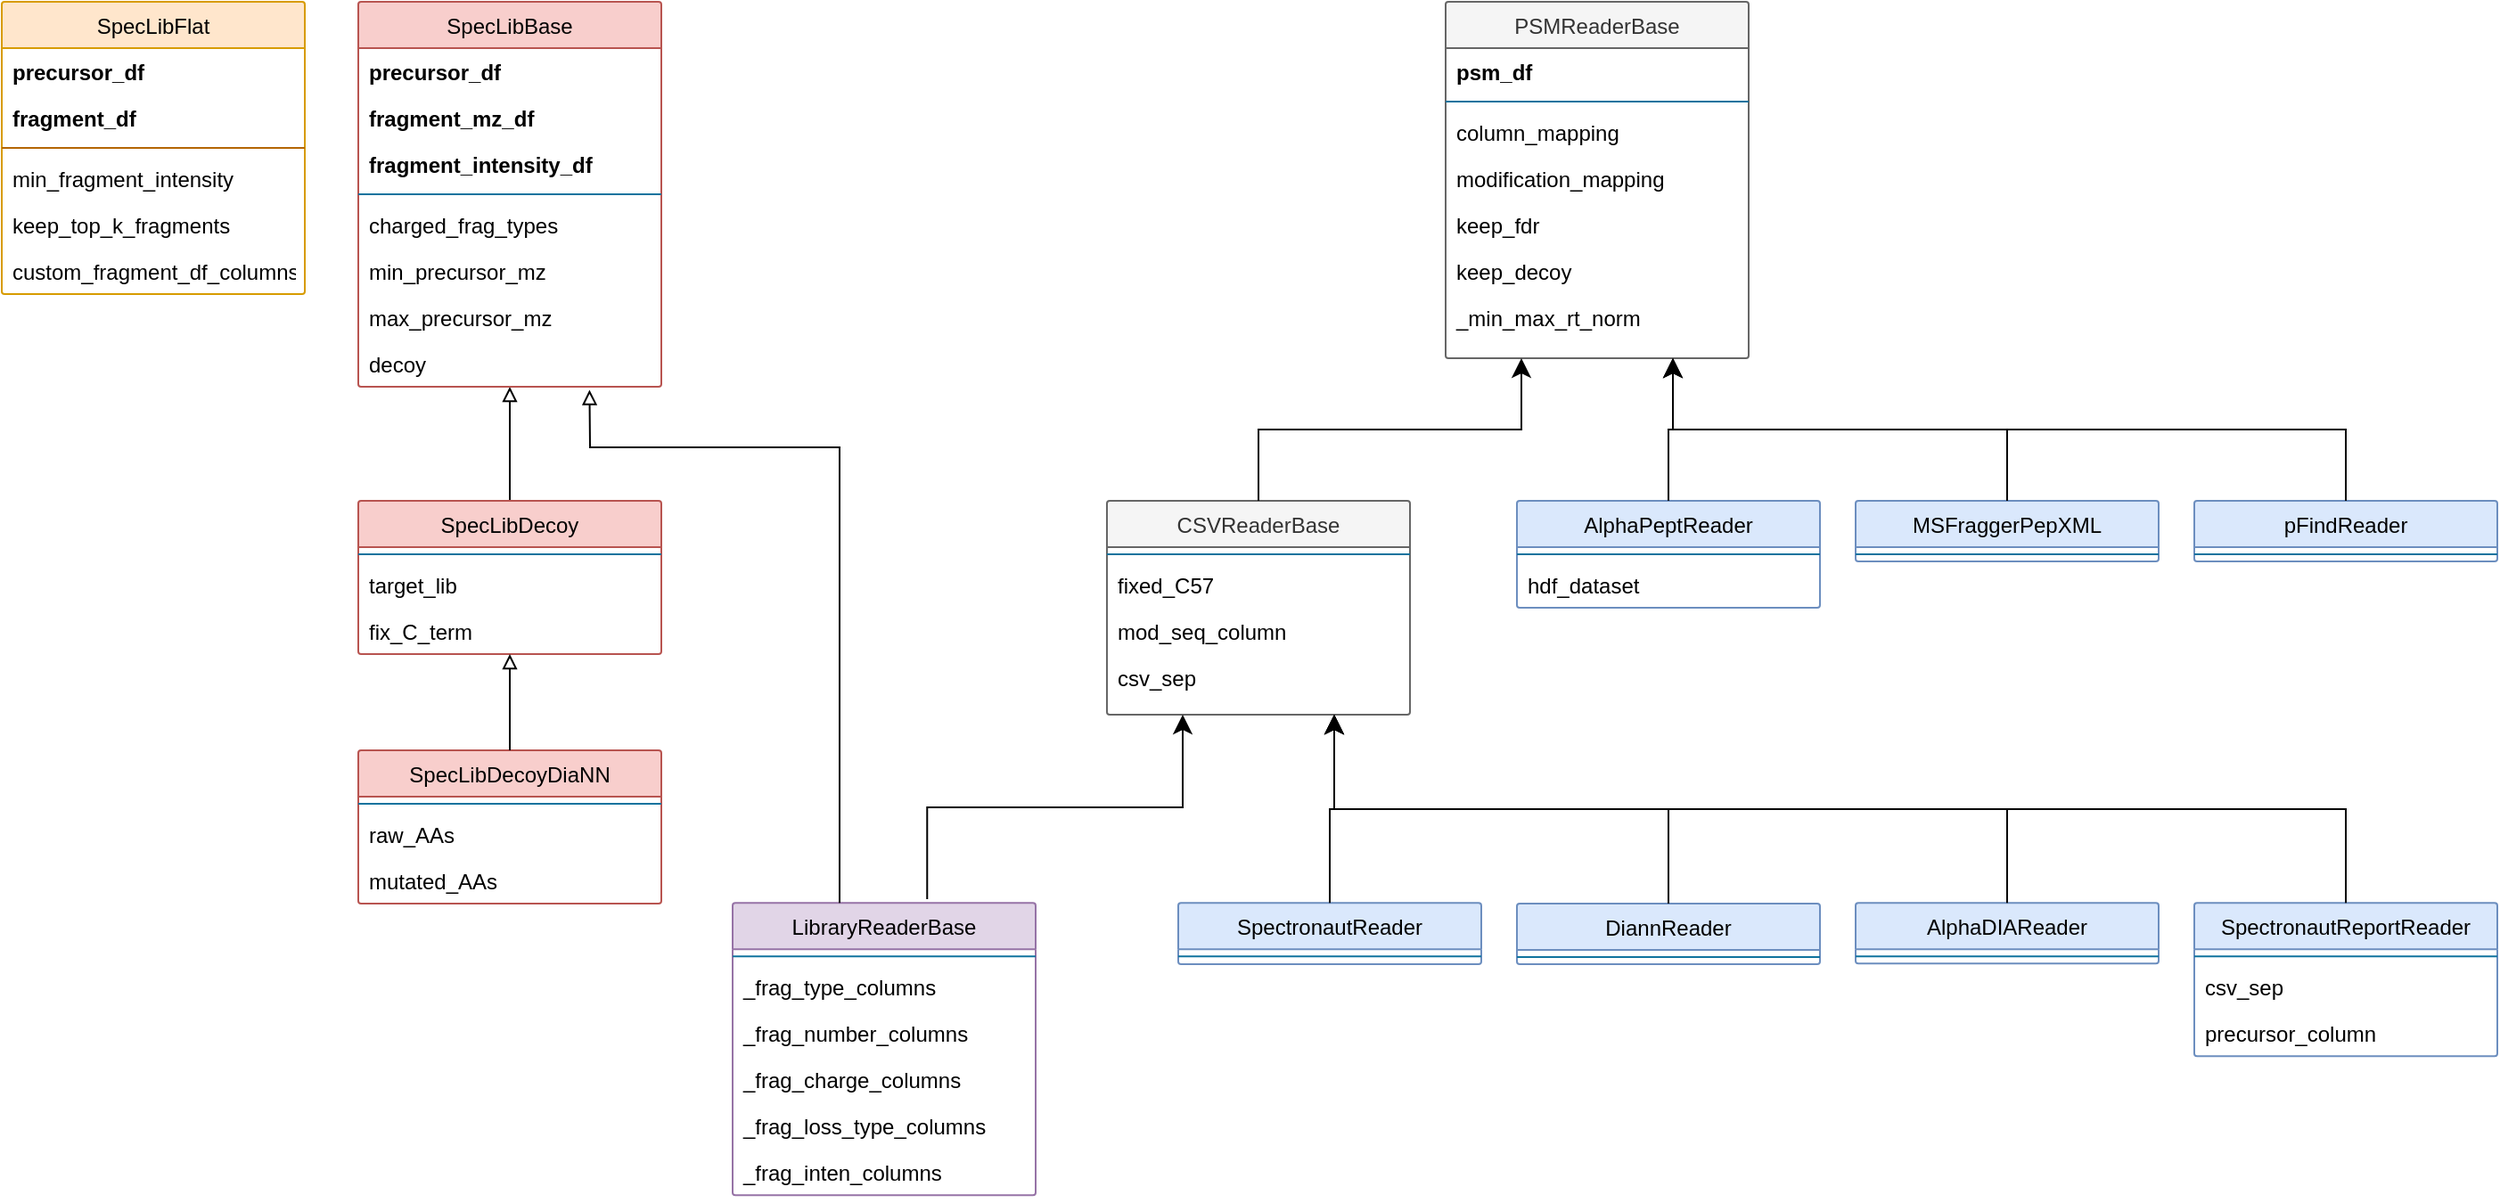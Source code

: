 <mxfile version="22.1.11" type="device">
  <diagram id="C5RBs43oDa-KdzZeNtuy" name="Page-1">
    <mxGraphModel dx="1251" dy="732" grid="1" gridSize="10" guides="1" tooltips="1" connect="1" arrows="1" fold="1" page="1" pageScale="1" pageWidth="1654" pageHeight="1169" math="0" shadow="0">
      <root>
        <mxCell id="WIyWlLk6GJQsqaUBKTNV-0" />
        <mxCell id="WIyWlLk6GJQsqaUBKTNV-1" parent="WIyWlLk6GJQsqaUBKTNV-0" />
        <mxCell id="KkWxrdIW1I_SJep4S1wA-14" value="" style="edgeStyle=orthogonalEdgeStyle;rounded=0;orthogonalLoop=1;jettySize=auto;html=1;entryX=0.5;entryY=0;entryDx=0;entryDy=0;endArrow=none;endFill=0;startArrow=block;startFill=0;" parent="WIyWlLk6GJQsqaUBKTNV-1" source="zkfFHV4jXpPFQw0GAbJ--0" target="KkWxrdIW1I_SJep4S1wA-5" edge="1">
          <mxGeometry relative="1" as="geometry">
            <Array as="points">
              <mxPoint x="315" y="138" />
              <mxPoint x="315" y="320" />
            </Array>
          </mxGeometry>
        </mxCell>
        <mxCell id="zkfFHV4jXpPFQw0GAbJ--0" value="SpecLibBase" style="swimlane;fontStyle=0;align=center;verticalAlign=top;childLayout=stackLayout;horizontal=1;startSize=26;horizontalStack=0;resizeParent=1;resizeLast=0;collapsible=1;marginBottom=0;rounded=1;shadow=0;strokeWidth=1;fillColor=#f8cecc;strokeColor=#b85450;arcSize=2;" parent="WIyWlLk6GJQsqaUBKTNV-1" vertex="1">
          <mxGeometry x="230" y="30" width="170" height="216" as="geometry">
            <mxRectangle x="230" y="140" width="160" height="26" as="alternateBounds" />
          </mxGeometry>
        </mxCell>
        <mxCell id="zkfFHV4jXpPFQw0GAbJ--5" value="precursor_df" style="text;align=left;verticalAlign=top;spacingLeft=4;spacingRight=4;overflow=hidden;rotatable=0;points=[[0,0.5],[1,0.5]];portConstraint=eastwest;fontStyle=1" parent="zkfFHV4jXpPFQw0GAbJ--0" vertex="1">
          <mxGeometry y="26" width="170" height="26" as="geometry" />
        </mxCell>
        <mxCell id="KkWxrdIW1I_SJep4S1wA-3" value="fragment_mz_df" style="text;align=left;verticalAlign=top;spacingLeft=4;spacingRight=4;overflow=hidden;rotatable=0;points=[[0,0.5],[1,0.5]];portConstraint=eastwest;fontStyle=1" parent="zkfFHV4jXpPFQw0GAbJ--0" vertex="1">
          <mxGeometry y="52" width="170" height="26" as="geometry" />
        </mxCell>
        <mxCell id="KkWxrdIW1I_SJep4S1wA-4" value="fragment_intensity_df" style="text;align=left;verticalAlign=top;spacingLeft=4;spacingRight=4;overflow=hidden;rotatable=0;points=[[0,0.5],[1,0.5]];portConstraint=eastwest;fontStyle=1" parent="zkfFHV4jXpPFQw0GAbJ--0" vertex="1">
          <mxGeometry y="78" width="170" height="26" as="geometry" />
        </mxCell>
        <mxCell id="zkfFHV4jXpPFQw0GAbJ--4" value="" style="line;html=1;strokeWidth=1;align=left;verticalAlign=middle;spacingTop=-1;spacingLeft=3;spacingRight=3;rotatable=0;labelPosition=right;points=[];portConstraint=eastwest;fillColor=#b1ddf0;strokeColor=#10739e;" parent="zkfFHV4jXpPFQw0GAbJ--0" vertex="1">
          <mxGeometry y="104" width="170" height="8" as="geometry" />
        </mxCell>
        <mxCell id="zkfFHV4jXpPFQw0GAbJ--1" value="charged_frag_types" style="text;align=left;verticalAlign=top;spacingLeft=4;spacingRight=4;overflow=hidden;rotatable=0;points=[[0,0.5],[1,0.5]];portConstraint=eastwest;" parent="zkfFHV4jXpPFQw0GAbJ--0" vertex="1">
          <mxGeometry y="112" width="170" height="26" as="geometry" />
        </mxCell>
        <mxCell id="zkfFHV4jXpPFQw0GAbJ--2" value="min_precursor_mz" style="text;align=left;verticalAlign=top;spacingLeft=4;spacingRight=4;overflow=hidden;rotatable=0;points=[[0,0.5],[1,0.5]];portConstraint=eastwest;rounded=0;shadow=0;html=0;" parent="zkfFHV4jXpPFQw0GAbJ--0" vertex="1">
          <mxGeometry y="138" width="170" height="26" as="geometry" />
        </mxCell>
        <mxCell id="zkfFHV4jXpPFQw0GAbJ--3" value="max_precursor_mz" style="text;align=left;verticalAlign=top;spacingLeft=4;spacingRight=4;overflow=hidden;rotatable=0;points=[[0,0.5],[1,0.5]];portConstraint=eastwest;rounded=0;shadow=0;html=0;" parent="zkfFHV4jXpPFQw0GAbJ--0" vertex="1">
          <mxGeometry y="164" width="170" height="26" as="geometry" />
        </mxCell>
        <mxCell id="KkWxrdIW1I_SJep4S1wA-2" value="decoy" style="text;align=left;verticalAlign=top;spacingLeft=4;spacingRight=4;overflow=hidden;rotatable=0;points=[[0,0.5],[1,0.5]];portConstraint=eastwest;rounded=0;shadow=0;html=0;" parent="zkfFHV4jXpPFQw0GAbJ--0" vertex="1">
          <mxGeometry y="190" width="170" height="26" as="geometry" />
        </mxCell>
        <mxCell id="KkWxrdIW1I_SJep4S1wA-5" value="SpecLibDecoy" style="swimlane;fontStyle=0;align=center;verticalAlign=top;childLayout=stackLayout;horizontal=1;startSize=26;horizontalStack=0;resizeParent=1;resizeLast=0;collapsible=1;marginBottom=0;rounded=1;shadow=0;strokeWidth=1;fillColor=#f8cecc;strokeColor=#b85450;arcSize=2;" parent="WIyWlLk6GJQsqaUBKTNV-1" vertex="1">
          <mxGeometry x="230" y="310" width="170" height="86" as="geometry">
            <mxRectangle x="230" y="140" width="160" height="26" as="alternateBounds" />
          </mxGeometry>
        </mxCell>
        <mxCell id="KkWxrdIW1I_SJep4S1wA-9" value="" style="line;html=1;strokeWidth=1;align=left;verticalAlign=middle;spacingTop=-1;spacingLeft=3;spacingRight=3;rotatable=0;labelPosition=right;points=[];portConstraint=eastwest;fillColor=#b1ddf0;strokeColor=#10739e;" parent="KkWxrdIW1I_SJep4S1wA-5" vertex="1">
          <mxGeometry y="26" width="170" height="8" as="geometry" />
        </mxCell>
        <mxCell id="KkWxrdIW1I_SJep4S1wA-10" value="target_lib" style="text;align=left;verticalAlign=top;spacingLeft=4;spacingRight=4;overflow=hidden;rotatable=0;points=[[0,0.5],[1,0.5]];portConstraint=eastwest;" parent="KkWxrdIW1I_SJep4S1wA-5" vertex="1">
          <mxGeometry y="34" width="170" height="26" as="geometry" />
        </mxCell>
        <mxCell id="KkWxrdIW1I_SJep4S1wA-15" value="fix_C_term" style="text;align=left;verticalAlign=top;spacingLeft=4;spacingRight=4;overflow=hidden;rotatable=0;points=[[0,0.5],[1,0.5]];portConstraint=eastwest;" parent="KkWxrdIW1I_SJep4S1wA-5" vertex="1">
          <mxGeometry y="60" width="170" height="26" as="geometry" />
        </mxCell>
        <mxCell id="KkWxrdIW1I_SJep4S1wA-17" value="SpecLibDecoyDiaNN" style="swimlane;fontStyle=0;align=center;verticalAlign=top;childLayout=stackLayout;horizontal=1;startSize=26;horizontalStack=0;resizeParent=1;resizeLast=0;collapsible=1;marginBottom=0;rounded=1;shadow=0;strokeWidth=1;fillColor=#f8cecc;strokeColor=#b85450;arcSize=2;" parent="WIyWlLk6GJQsqaUBKTNV-1" vertex="1">
          <mxGeometry x="230" y="450" width="170" height="86" as="geometry">
            <mxRectangle x="230" y="140" width="160" height="26" as="alternateBounds" />
          </mxGeometry>
        </mxCell>
        <mxCell id="KkWxrdIW1I_SJep4S1wA-18" value="" style="line;html=1;strokeWidth=1;align=left;verticalAlign=middle;spacingTop=-1;spacingLeft=3;spacingRight=3;rotatable=0;labelPosition=right;points=[];portConstraint=eastwest;fillColor=#b1ddf0;strokeColor=#10739e;" parent="KkWxrdIW1I_SJep4S1wA-17" vertex="1">
          <mxGeometry y="26" width="170" height="8" as="geometry" />
        </mxCell>
        <mxCell id="KkWxrdIW1I_SJep4S1wA-19" value="raw_AAs" style="text;align=left;verticalAlign=top;spacingLeft=4;spacingRight=4;overflow=hidden;rotatable=0;points=[[0,0.5],[1,0.5]];portConstraint=eastwest;" parent="KkWxrdIW1I_SJep4S1wA-17" vertex="1">
          <mxGeometry y="34" width="170" height="26" as="geometry" />
        </mxCell>
        <mxCell id="KkWxrdIW1I_SJep4S1wA-20" value="mutated_AAs" style="text;align=left;verticalAlign=top;spacingLeft=4;spacingRight=4;overflow=hidden;rotatable=0;points=[[0,0.5],[1,0.5]];portConstraint=eastwest;" parent="KkWxrdIW1I_SJep4S1wA-17" vertex="1">
          <mxGeometry y="60" width="170" height="26" as="geometry" />
        </mxCell>
        <mxCell id="KkWxrdIW1I_SJep4S1wA-22" value="" style="endArrow=block;html=1;rounded=0;exitX=0.5;exitY=0;exitDx=0;exitDy=0;endFill=0;entryX=0.5;entryY=1;entryDx=0;entryDy=0;" parent="WIyWlLk6GJQsqaUBKTNV-1" source="KkWxrdIW1I_SJep4S1wA-17" target="KkWxrdIW1I_SJep4S1wA-5" edge="1">
          <mxGeometry width="50" height="50" relative="1" as="geometry">
            <mxPoint x="540" y="340" as="sourcePoint" />
            <mxPoint x="320" y="420" as="targetPoint" />
          </mxGeometry>
        </mxCell>
        <mxCell id="KkWxrdIW1I_SJep4S1wA-23" value="SpecLibFlat" style="swimlane;fontStyle=0;align=center;verticalAlign=top;childLayout=stackLayout;horizontal=1;startSize=26;horizontalStack=0;resizeParent=1;resizeLast=0;collapsible=1;marginBottom=0;rounded=1;shadow=0;strokeWidth=1;fillColor=#ffe6cc;strokeColor=#d79b00;arcSize=2;" parent="WIyWlLk6GJQsqaUBKTNV-1" vertex="1">
          <mxGeometry x="30" y="30" width="170" height="164" as="geometry">
            <mxRectangle x="230" y="140" width="160" height="26" as="alternateBounds" />
          </mxGeometry>
        </mxCell>
        <mxCell id="KkWxrdIW1I_SJep4S1wA-24" value="precursor_df" style="text;align=left;verticalAlign=top;spacingLeft=4;spacingRight=4;overflow=hidden;rotatable=0;points=[[0,0.5],[1,0.5]];portConstraint=eastwest;fontStyle=1" parent="KkWxrdIW1I_SJep4S1wA-23" vertex="1">
          <mxGeometry y="26" width="170" height="26" as="geometry" />
        </mxCell>
        <mxCell id="KkWxrdIW1I_SJep4S1wA-25" value="fragment_df" style="text;align=left;verticalAlign=top;spacingLeft=4;spacingRight=4;overflow=hidden;rotatable=0;points=[[0,0.5],[1,0.5]];portConstraint=eastwest;fontStyle=1" parent="KkWxrdIW1I_SJep4S1wA-23" vertex="1">
          <mxGeometry y="52" width="170" height="26" as="geometry" />
        </mxCell>
        <mxCell id="KkWxrdIW1I_SJep4S1wA-27" value="" style="line;html=1;strokeWidth=1;align=left;verticalAlign=middle;spacingTop=-1;spacingLeft=3;spacingRight=3;rotatable=0;labelPosition=right;points=[];portConstraint=eastwest;fillColor=#fad7ac;strokeColor=#b46504;" parent="KkWxrdIW1I_SJep4S1wA-23" vertex="1">
          <mxGeometry y="78" width="170" height="8" as="geometry" />
        </mxCell>
        <mxCell id="KkWxrdIW1I_SJep4S1wA-28" value="min_fragment_intensity" style="text;align=left;verticalAlign=top;spacingLeft=4;spacingRight=4;overflow=hidden;rotatable=0;points=[[0,0.5],[1,0.5]];portConstraint=eastwest;" parent="KkWxrdIW1I_SJep4S1wA-23" vertex="1">
          <mxGeometry y="86" width="170" height="26" as="geometry" />
        </mxCell>
        <mxCell id="KkWxrdIW1I_SJep4S1wA-29" value="keep_top_k_fragments" style="text;align=left;verticalAlign=top;spacingLeft=4;spacingRight=4;overflow=hidden;rotatable=0;points=[[0,0.5],[1,0.5]];portConstraint=eastwest;rounded=0;shadow=0;html=0;" parent="KkWxrdIW1I_SJep4S1wA-23" vertex="1">
          <mxGeometry y="112" width="170" height="26" as="geometry" />
        </mxCell>
        <mxCell id="KkWxrdIW1I_SJep4S1wA-30" value="custom_fragment_df_columns" style="text;align=left;verticalAlign=top;spacingLeft=4;spacingRight=4;overflow=hidden;rotatable=0;points=[[0,0.5],[1,0.5]];portConstraint=eastwest;rounded=0;shadow=0;html=0;" parent="KkWxrdIW1I_SJep4S1wA-23" vertex="1">
          <mxGeometry y="138" width="170" height="26" as="geometry" />
        </mxCell>
        <mxCell id="KkWxrdIW1I_SJep4S1wA-32" value="PSMReaderBase" style="swimlane;fontStyle=0;align=center;verticalAlign=top;childLayout=stackLayout;horizontal=1;startSize=26;horizontalStack=0;resizeParent=1;resizeLast=0;collapsible=1;marginBottom=0;rounded=1;shadow=0;strokeWidth=1;fillColor=#f5f5f5;strokeColor=#666666;arcSize=2;fontColor=#333333;" parent="WIyWlLk6GJQsqaUBKTNV-1" vertex="1">
          <mxGeometry x="840" y="30" width="170" height="200" as="geometry">
            <mxRectangle x="230" y="140" width="160" height="26" as="alternateBounds" />
          </mxGeometry>
        </mxCell>
        <mxCell id="KkWxrdIW1I_SJep4S1wA-33" value="psm_df" style="text;align=left;verticalAlign=top;spacingLeft=4;spacingRight=4;overflow=hidden;rotatable=0;points=[[0,0.5],[1,0.5]];portConstraint=eastwest;fontStyle=1" parent="KkWxrdIW1I_SJep4S1wA-32" vertex="1">
          <mxGeometry y="26" width="170" height="26" as="geometry" />
        </mxCell>
        <mxCell id="KkWxrdIW1I_SJep4S1wA-36" value="" style="line;html=1;strokeWidth=1;align=left;verticalAlign=middle;spacingTop=-1;spacingLeft=3;spacingRight=3;rotatable=0;labelPosition=right;points=[];portConstraint=eastwest;fillColor=#b1ddf0;strokeColor=#10739e;" parent="KkWxrdIW1I_SJep4S1wA-32" vertex="1">
          <mxGeometry y="52" width="170" height="8" as="geometry" />
        </mxCell>
        <mxCell id="KkWxrdIW1I_SJep4S1wA-37" value="column_mapping" style="text;align=left;verticalAlign=top;spacingLeft=4;spacingRight=4;overflow=hidden;rotatable=0;points=[[0,0.5],[1,0.5]];portConstraint=eastwest;" parent="KkWxrdIW1I_SJep4S1wA-32" vertex="1">
          <mxGeometry y="60" width="170" height="26" as="geometry" />
        </mxCell>
        <mxCell id="KkWxrdIW1I_SJep4S1wA-38" value="modification_mapping" style="text;align=left;verticalAlign=top;spacingLeft=4;spacingRight=4;overflow=hidden;rotatable=0;points=[[0,0.5],[1,0.5]];portConstraint=eastwest;rounded=0;shadow=0;html=0;" parent="KkWxrdIW1I_SJep4S1wA-32" vertex="1">
          <mxGeometry y="86" width="170" height="26" as="geometry" />
        </mxCell>
        <mxCell id="KkWxrdIW1I_SJep4S1wA-39" value="keep_fdr" style="text;align=left;verticalAlign=top;spacingLeft=4;spacingRight=4;overflow=hidden;rotatable=0;points=[[0,0.5],[1,0.5]];portConstraint=eastwest;rounded=0;shadow=0;html=0;" parent="KkWxrdIW1I_SJep4S1wA-32" vertex="1">
          <mxGeometry y="112" width="170" height="26" as="geometry" />
        </mxCell>
        <mxCell id="KkWxrdIW1I_SJep4S1wA-40" value="keep_decoy" style="text;align=left;verticalAlign=top;spacingLeft=4;spacingRight=4;overflow=hidden;rotatable=0;points=[[0,0.5],[1,0.5]];portConstraint=eastwest;rounded=0;shadow=0;html=0;" parent="KkWxrdIW1I_SJep4S1wA-32" vertex="1">
          <mxGeometry y="138" width="170" height="26" as="geometry" />
        </mxCell>
        <mxCell id="KkWxrdIW1I_SJep4S1wA-41" value="_min_max_rt_norm" style="text;align=left;verticalAlign=top;spacingLeft=4;spacingRight=4;overflow=hidden;rotatable=0;points=[[0,0.5],[1,0.5]];portConstraint=eastwest;rounded=0;shadow=0;html=0;" parent="KkWxrdIW1I_SJep4S1wA-32" vertex="1">
          <mxGeometry y="164" width="170" height="26" as="geometry" />
        </mxCell>
        <mxCell id="KkWxrdIW1I_SJep4S1wA-42" value="CSVReaderBase" style="swimlane;fontStyle=0;align=center;verticalAlign=top;childLayout=stackLayout;horizontal=1;startSize=26;horizontalStack=0;resizeParent=1;resizeLast=0;collapsible=1;marginBottom=0;rounded=1;shadow=0;strokeWidth=1;fillColor=#f5f5f5;strokeColor=#666666;arcSize=2;fontColor=#333333;" parent="WIyWlLk6GJQsqaUBKTNV-1" vertex="1">
          <mxGeometry x="650" y="310" width="170" height="120" as="geometry">
            <mxRectangle x="230" y="140" width="160" height="26" as="alternateBounds" />
          </mxGeometry>
        </mxCell>
        <mxCell id="KkWxrdIW1I_SJep4S1wA-43" value="" style="line;html=1;strokeWidth=1;align=left;verticalAlign=middle;spacingTop=-1;spacingLeft=3;spacingRight=3;rotatable=0;labelPosition=right;points=[];portConstraint=eastwest;fillColor=#b1ddf0;strokeColor=#10739e;" parent="KkWxrdIW1I_SJep4S1wA-42" vertex="1">
          <mxGeometry y="26" width="170" height="8" as="geometry" />
        </mxCell>
        <mxCell id="KkWxrdIW1I_SJep4S1wA-44" value="fixed_C57" style="text;align=left;verticalAlign=top;spacingLeft=4;spacingRight=4;overflow=hidden;rotatable=0;points=[[0,0.5],[1,0.5]];portConstraint=eastwest;" parent="KkWxrdIW1I_SJep4S1wA-42" vertex="1">
          <mxGeometry y="34" width="170" height="26" as="geometry" />
        </mxCell>
        <mxCell id="KkWxrdIW1I_SJep4S1wA-45" value="mod_seq_column" style="text;align=left;verticalAlign=top;spacingLeft=4;spacingRight=4;overflow=hidden;rotatable=0;points=[[0,0.5],[1,0.5]];portConstraint=eastwest;" parent="KkWxrdIW1I_SJep4S1wA-42" vertex="1">
          <mxGeometry y="60" width="170" height="26" as="geometry" />
        </mxCell>
        <mxCell id="KkWxrdIW1I_SJep4S1wA-62" value="csv_sep" style="text;align=left;verticalAlign=top;spacingLeft=4;spacingRight=4;overflow=hidden;rotatable=0;points=[[0,0.5],[1,0.5]];portConstraint=eastwest;" parent="KkWxrdIW1I_SJep4S1wA-42" vertex="1">
          <mxGeometry y="86" width="170" height="26" as="geometry" />
        </mxCell>
        <mxCell id="KkWxrdIW1I_SJep4S1wA-47" value="AlphaPeptReader" style="swimlane;fontStyle=0;align=center;verticalAlign=top;childLayout=stackLayout;horizontal=1;startSize=26;horizontalStack=0;resizeParent=1;resizeLast=0;collapsible=1;marginBottom=0;rounded=1;shadow=0;strokeWidth=1;fillColor=#dae8fc;strokeColor=#6c8ebf;arcSize=2;" parent="WIyWlLk6GJQsqaUBKTNV-1" vertex="1">
          <mxGeometry x="880" y="310" width="170" height="60" as="geometry">
            <mxRectangle x="230" y="140" width="160" height="26" as="alternateBounds" />
          </mxGeometry>
        </mxCell>
        <mxCell id="KkWxrdIW1I_SJep4S1wA-48" value="" style="line;html=1;strokeWidth=1;align=left;verticalAlign=middle;spacingTop=-1;spacingLeft=3;spacingRight=3;rotatable=0;labelPosition=right;points=[];portConstraint=eastwest;fillColor=#b1ddf0;strokeColor=#10739e;" parent="KkWxrdIW1I_SJep4S1wA-47" vertex="1">
          <mxGeometry y="26" width="170" height="8" as="geometry" />
        </mxCell>
        <mxCell id="KkWxrdIW1I_SJep4S1wA-49" value="hdf_dataset" style="text;align=left;verticalAlign=top;spacingLeft=4;spacingRight=4;overflow=hidden;rotatable=0;points=[[0,0.5],[1,0.5]];portConstraint=eastwest;" parent="KkWxrdIW1I_SJep4S1wA-47" vertex="1">
          <mxGeometry y="34" width="170" height="26" as="geometry" />
        </mxCell>
        <mxCell id="KkWxrdIW1I_SJep4S1wA-52" value="MSFraggerPepXML" style="swimlane;fontStyle=0;align=center;verticalAlign=top;childLayout=stackLayout;horizontal=1;startSize=26;horizontalStack=0;resizeParent=1;resizeLast=0;collapsible=1;marginBottom=0;rounded=1;shadow=0;strokeWidth=1;fillColor=#dae8fc;strokeColor=#6c8ebf;arcSize=2;" parent="WIyWlLk6GJQsqaUBKTNV-1" vertex="1">
          <mxGeometry x="1070" y="310" width="170" height="34" as="geometry">
            <mxRectangle x="230" y="140" width="160" height="26" as="alternateBounds" />
          </mxGeometry>
        </mxCell>
        <mxCell id="KkWxrdIW1I_SJep4S1wA-53" value="" style="line;html=1;strokeWidth=1;align=left;verticalAlign=middle;spacingTop=-1;spacingLeft=3;spacingRight=3;rotatable=0;labelPosition=right;points=[];portConstraint=eastwest;fillColor=#b1ddf0;strokeColor=#10739e;" parent="KkWxrdIW1I_SJep4S1wA-52" vertex="1">
          <mxGeometry y="26" width="170" height="8" as="geometry" />
        </mxCell>
        <mxCell id="KkWxrdIW1I_SJep4S1wA-55" value="pFindReader" style="swimlane;fontStyle=0;align=center;verticalAlign=top;childLayout=stackLayout;horizontal=1;startSize=26;horizontalStack=0;resizeParent=1;resizeLast=0;collapsible=1;marginBottom=0;rounded=1;shadow=0;strokeWidth=1;fillColor=#dae8fc;strokeColor=#6c8ebf;arcSize=2;" parent="WIyWlLk6GJQsqaUBKTNV-1" vertex="1">
          <mxGeometry x="1260" y="310" width="170" height="34" as="geometry">
            <mxRectangle x="230" y="140" width="160" height="26" as="alternateBounds" />
          </mxGeometry>
        </mxCell>
        <mxCell id="KkWxrdIW1I_SJep4S1wA-56" value="" style="line;html=1;strokeWidth=1;align=left;verticalAlign=middle;spacingTop=-1;spacingLeft=3;spacingRight=3;rotatable=0;labelPosition=right;points=[];portConstraint=eastwest;fillColor=#b1ddf0;strokeColor=#10739e;" parent="KkWxrdIW1I_SJep4S1wA-55" vertex="1">
          <mxGeometry y="26" width="170" height="8" as="geometry" />
        </mxCell>
        <mxCell id="KkWxrdIW1I_SJep4S1wA-60" value="SpectronautReader" style="swimlane;fontStyle=0;align=center;verticalAlign=top;childLayout=stackLayout;horizontal=1;startSize=26;horizontalStack=0;resizeParent=1;resizeLast=0;collapsible=1;marginBottom=0;rounded=1;shadow=0;strokeWidth=1;fillColor=#dae8fc;strokeColor=#6c8ebf;arcSize=2;" parent="WIyWlLk6GJQsqaUBKTNV-1" vertex="1">
          <mxGeometry x="690" y="535.66" width="170" height="34.34" as="geometry">
            <mxRectangle x="230" y="140" width="160" height="26" as="alternateBounds" />
          </mxGeometry>
        </mxCell>
        <mxCell id="KkWxrdIW1I_SJep4S1wA-61" value="" style="line;html=1;strokeWidth=1;align=left;verticalAlign=middle;spacingTop=-1;spacingLeft=3;spacingRight=3;rotatable=0;labelPosition=right;points=[];portConstraint=eastwest;fillColor=#b1ddf0;strokeColor=#10739e;" parent="KkWxrdIW1I_SJep4S1wA-60" vertex="1">
          <mxGeometry y="26" width="170" height="8" as="geometry" />
        </mxCell>
        <mxCell id="KkWxrdIW1I_SJep4S1wA-68" value="DiannReader" style="swimlane;fontStyle=0;align=center;verticalAlign=top;childLayout=stackLayout;horizontal=1;startSize=26;horizontalStack=0;resizeParent=1;resizeLast=0;collapsible=1;marginBottom=0;rounded=1;shadow=0;strokeWidth=1;fillColor=#dae8fc;strokeColor=#6c8ebf;arcSize=2;" parent="WIyWlLk6GJQsqaUBKTNV-1" vertex="1">
          <mxGeometry x="880" y="536" width="170" height="34" as="geometry">
            <mxRectangle x="230" y="140" width="160" height="26" as="alternateBounds" />
          </mxGeometry>
        </mxCell>
        <mxCell id="KkWxrdIW1I_SJep4S1wA-69" value="" style="line;html=1;strokeWidth=1;align=left;verticalAlign=middle;spacingTop=-1;spacingLeft=3;spacingRight=3;rotatable=0;labelPosition=right;points=[];portConstraint=eastwest;fillColor=#b1ddf0;strokeColor=#10739e;" parent="KkWxrdIW1I_SJep4S1wA-68" vertex="1">
          <mxGeometry y="26" width="170" height="8" as="geometry" />
        </mxCell>
        <mxCell id="KkWxrdIW1I_SJep4S1wA-72" value="SpectronautReportReader" style="swimlane;fontStyle=0;align=center;verticalAlign=top;childLayout=stackLayout;horizontal=1;startSize=26;horizontalStack=0;resizeParent=1;resizeLast=0;collapsible=1;marginBottom=0;rounded=1;shadow=0;strokeWidth=1;fillColor=#dae8fc;strokeColor=#6c8ebf;arcSize=2;" parent="WIyWlLk6GJQsqaUBKTNV-1" vertex="1">
          <mxGeometry x="1260" y="535.66" width="170" height="86" as="geometry">
            <mxRectangle x="230" y="140" width="160" height="26" as="alternateBounds" />
          </mxGeometry>
        </mxCell>
        <mxCell id="KkWxrdIW1I_SJep4S1wA-73" value="" style="line;html=1;strokeWidth=1;align=left;verticalAlign=middle;spacingTop=-1;spacingLeft=3;spacingRight=3;rotatable=0;labelPosition=right;points=[];portConstraint=eastwest;fillColor=#b1ddf0;strokeColor=#10739e;" parent="KkWxrdIW1I_SJep4S1wA-72" vertex="1">
          <mxGeometry y="26" width="170" height="8" as="geometry" />
        </mxCell>
        <mxCell id="KkWxrdIW1I_SJep4S1wA-74" value="csv_sep" style="text;align=left;verticalAlign=top;spacingLeft=4;spacingRight=4;overflow=hidden;rotatable=0;points=[[0,0.5],[1,0.5]];portConstraint=eastwest;" parent="KkWxrdIW1I_SJep4S1wA-72" vertex="1">
          <mxGeometry y="34" width="170" height="26" as="geometry" />
        </mxCell>
        <mxCell id="KkWxrdIW1I_SJep4S1wA-75" value="precursor_column" style="text;align=left;verticalAlign=top;spacingLeft=4;spacingRight=4;overflow=hidden;rotatable=0;points=[[0,0.5],[1,0.5]];portConstraint=eastwest;" parent="KkWxrdIW1I_SJep4S1wA-72" vertex="1">
          <mxGeometry y="60" width="170" height="26" as="geometry" />
        </mxCell>
        <mxCell id="KkWxrdIW1I_SJep4S1wA-80" value="LibraryReaderBase" style="swimlane;fontStyle=0;align=center;verticalAlign=top;childLayout=stackLayout;horizontal=1;startSize=26;horizontalStack=0;resizeParent=1;resizeLast=0;collapsible=1;marginBottom=0;rounded=1;shadow=0;strokeWidth=1;fillColor=#e1d5e7;strokeColor=#9673a6;arcSize=2;" parent="WIyWlLk6GJQsqaUBKTNV-1" vertex="1">
          <mxGeometry x="440" y="535.66" width="170" height="164" as="geometry">
            <mxRectangle x="230" y="140" width="160" height="26" as="alternateBounds" />
          </mxGeometry>
        </mxCell>
        <mxCell id="KkWxrdIW1I_SJep4S1wA-82" value="" style="line;html=1;strokeWidth=1;align=left;verticalAlign=middle;spacingTop=-1;spacingLeft=3;spacingRight=3;rotatable=0;labelPosition=right;points=[];portConstraint=eastwest;fillColor=#b1ddf0;strokeColor=#10739e;" parent="KkWxrdIW1I_SJep4S1wA-80" vertex="1">
          <mxGeometry y="26" width="170" height="8" as="geometry" />
        </mxCell>
        <mxCell id="KkWxrdIW1I_SJep4S1wA-83" value="_frag_type_columns" style="text;align=left;verticalAlign=top;spacingLeft=4;spacingRight=4;overflow=hidden;rotatable=0;points=[[0,0.5],[1,0.5]];portConstraint=eastwest;" parent="KkWxrdIW1I_SJep4S1wA-80" vertex="1">
          <mxGeometry y="34" width="170" height="26" as="geometry" />
        </mxCell>
        <mxCell id="KkWxrdIW1I_SJep4S1wA-84" value="_frag_number_columns" style="text;align=left;verticalAlign=top;spacingLeft=4;spacingRight=4;overflow=hidden;rotatable=0;points=[[0,0.5],[1,0.5]];portConstraint=eastwest;rounded=0;shadow=0;html=0;" parent="KkWxrdIW1I_SJep4S1wA-80" vertex="1">
          <mxGeometry y="60" width="170" height="26" as="geometry" />
        </mxCell>
        <mxCell id="KkWxrdIW1I_SJep4S1wA-85" value="_frag_charge_columns" style="text;align=left;verticalAlign=top;spacingLeft=4;spacingRight=4;overflow=hidden;rotatable=0;points=[[0,0.5],[1,0.5]];portConstraint=eastwest;rounded=0;shadow=0;html=0;" parent="KkWxrdIW1I_SJep4S1wA-80" vertex="1">
          <mxGeometry y="86" width="170" height="26" as="geometry" />
        </mxCell>
        <mxCell id="KkWxrdIW1I_SJep4S1wA-86" value="_frag_loss_type_columns" style="text;align=left;verticalAlign=top;spacingLeft=4;spacingRight=4;overflow=hidden;rotatable=0;points=[[0,0.5],[1,0.5]];portConstraint=eastwest;rounded=0;shadow=0;html=0;" parent="KkWxrdIW1I_SJep4S1wA-80" vertex="1">
          <mxGeometry y="112" width="170" height="26" as="geometry" />
        </mxCell>
        <mxCell id="KkWxrdIW1I_SJep4S1wA-87" value="_frag_inten_columns" style="text;align=left;verticalAlign=top;spacingLeft=4;spacingRight=4;overflow=hidden;rotatable=0;points=[[0,0.5],[1,0.5]];portConstraint=eastwest;rounded=0;shadow=0;html=0;" parent="KkWxrdIW1I_SJep4S1wA-80" vertex="1">
          <mxGeometry y="138" width="170" height="26" as="geometry" />
        </mxCell>
        <mxCell id="KkWxrdIW1I_SJep4S1wA-89" value="" style="endArrow=block;html=1;rounded=0;endFill=0;entryX=0.763;entryY=1.067;entryDx=0;entryDy=0;entryPerimeter=0;exitX=0.353;exitY=0;exitDx=0;exitDy=0;exitPerimeter=0;" parent="WIyWlLk6GJQsqaUBKTNV-1" source="KkWxrdIW1I_SJep4S1wA-80" target="KkWxrdIW1I_SJep4S1wA-2" edge="1">
          <mxGeometry width="50" height="50" relative="1" as="geometry">
            <mxPoint x="560" y="580" as="sourcePoint" />
            <mxPoint x="540" y="370" as="targetPoint" />
            <Array as="points">
              <mxPoint x="500" y="280" />
              <mxPoint x="360" y="280" />
            </Array>
          </mxGeometry>
        </mxCell>
        <mxCell id="oPX937KpUOk_sZokrlw6-0" value="" style="edgeStyle=elbowEdgeStyle;elbow=vertical;endArrow=classic;html=1;curved=0;rounded=0;endSize=8;startSize=8;exitX=0.642;exitY=-0.013;exitDx=0;exitDy=0;exitPerimeter=0;entryX=0.25;entryY=1;entryDx=0;entryDy=0;" parent="WIyWlLk6GJQsqaUBKTNV-1" source="KkWxrdIW1I_SJep4S1wA-80" target="KkWxrdIW1I_SJep4S1wA-42" edge="1">
          <mxGeometry width="50" height="50" relative="1" as="geometry">
            <mxPoint x="550" y="570" as="sourcePoint" />
            <mxPoint x="691" y="480" as="targetPoint" />
          </mxGeometry>
        </mxCell>
        <mxCell id="uaVVNAETnlvWcx9Mwt8B-0" value="" style="edgeStyle=elbowEdgeStyle;elbow=vertical;endArrow=classic;html=1;curved=0;rounded=0;endSize=8;startSize=8;exitX=0.5;exitY=0;exitDx=0;exitDy=0;entryX=0.75;entryY=1;entryDx=0;entryDy=0;" edge="1" parent="WIyWlLk6GJQsqaUBKTNV-1" source="KkWxrdIW1I_SJep4S1wA-72" target="KkWxrdIW1I_SJep4S1wA-42">
          <mxGeometry width="50" height="50" relative="1" as="geometry">
            <mxPoint x="700" y="472" as="sourcePoint" />
            <mxPoint x="842" y="420" as="targetPoint" />
          </mxGeometry>
        </mxCell>
        <mxCell id="uaVVNAETnlvWcx9Mwt8B-1" value="" style="edgeStyle=elbowEdgeStyle;elbow=vertical;endArrow=classic;html=1;curved=0;rounded=0;endSize=8;startSize=8;exitX=0.5;exitY=0;exitDx=0;exitDy=0;entryX=0.75;entryY=1;entryDx=0;entryDy=0;" edge="1" parent="WIyWlLk6GJQsqaUBKTNV-1" source="KkWxrdIW1I_SJep4S1wA-60" target="KkWxrdIW1I_SJep4S1wA-42">
          <mxGeometry width="50" height="50" relative="1" as="geometry">
            <mxPoint x="1080" y="513" as="sourcePoint" />
            <mxPoint x="770" y="460" as="targetPoint" />
          </mxGeometry>
        </mxCell>
        <mxCell id="uaVVNAETnlvWcx9Mwt8B-2" value="" style="edgeStyle=elbowEdgeStyle;elbow=vertical;endArrow=classic;html=1;curved=0;rounded=0;endSize=8;startSize=8;exitX=0.5;exitY=0;exitDx=0;exitDy=0;entryX=0.75;entryY=1;entryDx=0;entryDy=0;" edge="1" parent="WIyWlLk6GJQsqaUBKTNV-1" source="KkWxrdIW1I_SJep4S1wA-47" target="KkWxrdIW1I_SJep4S1wA-32">
          <mxGeometry width="50" height="50" relative="1" as="geometry">
            <mxPoint x="1125" y="546" as="sourcePoint" />
            <mxPoint x="900" y="250" as="targetPoint" />
          </mxGeometry>
        </mxCell>
        <mxCell id="uaVVNAETnlvWcx9Mwt8B-3" value="AlphaDIAReader" style="swimlane;fontStyle=0;align=center;verticalAlign=top;childLayout=stackLayout;horizontal=1;startSize=26;horizontalStack=0;resizeParent=1;resizeLast=0;collapsible=1;marginBottom=0;rounded=1;shadow=0;strokeWidth=1;fillColor=#dae8fc;strokeColor=#6c8ebf;arcSize=2;" vertex="1" parent="WIyWlLk6GJQsqaUBKTNV-1">
          <mxGeometry x="1070" y="535.66" width="170" height="34" as="geometry">
            <mxRectangle x="230" y="140" width="160" height="26" as="alternateBounds" />
          </mxGeometry>
        </mxCell>
        <mxCell id="uaVVNAETnlvWcx9Mwt8B-4" value="" style="line;html=1;strokeWidth=1;align=left;verticalAlign=middle;spacingTop=-1;spacingLeft=3;spacingRight=3;rotatable=0;labelPosition=right;points=[];portConstraint=eastwest;fillColor=#b1ddf0;strokeColor=#10739e;" vertex="1" parent="uaVVNAETnlvWcx9Mwt8B-3">
          <mxGeometry y="26" width="170" height="8" as="geometry" />
        </mxCell>
        <mxCell id="uaVVNAETnlvWcx9Mwt8B-6" value="" style="edgeStyle=elbowEdgeStyle;elbow=vertical;endArrow=classic;html=1;curved=0;rounded=0;endSize=8;startSize=8;exitX=0.5;exitY=0;exitDx=0;exitDy=0;entryX=0.75;entryY=1;entryDx=0;entryDy=0;" edge="1" parent="WIyWlLk6GJQsqaUBKTNV-1" source="KkWxrdIW1I_SJep4S1wA-68" target="KkWxrdIW1I_SJep4S1wA-42">
          <mxGeometry width="50" height="50" relative="1" as="geometry">
            <mxPoint x="1125" y="546" as="sourcePoint" />
            <mxPoint x="788" y="450" as="targetPoint" />
          </mxGeometry>
        </mxCell>
        <mxCell id="uaVVNAETnlvWcx9Mwt8B-7" value="" style="edgeStyle=elbowEdgeStyle;elbow=vertical;endArrow=classic;html=1;curved=0;rounded=0;endSize=8;startSize=8;exitX=0.5;exitY=0;exitDx=0;exitDy=0;entryX=0.75;entryY=1;entryDx=0;entryDy=0;" edge="1" parent="WIyWlLk6GJQsqaUBKTNV-1" source="uaVVNAETnlvWcx9Mwt8B-3" target="KkWxrdIW1I_SJep4S1wA-42">
          <mxGeometry width="50" height="50" relative="1" as="geometry">
            <mxPoint x="935" y="546" as="sourcePoint" />
            <mxPoint x="788" y="450" as="targetPoint" />
          </mxGeometry>
        </mxCell>
        <mxCell id="uaVVNAETnlvWcx9Mwt8B-8" value="" style="edgeStyle=elbowEdgeStyle;elbow=vertical;endArrow=classic;html=1;curved=0;rounded=0;endSize=8;startSize=8;exitX=0.5;exitY=0;exitDx=0;exitDy=0;entryX=0.25;entryY=1;entryDx=0;entryDy=0;" edge="1" parent="WIyWlLk6GJQsqaUBKTNV-1" source="KkWxrdIW1I_SJep4S1wA-42" target="KkWxrdIW1I_SJep4S1wA-32">
          <mxGeometry width="50" height="50" relative="1" as="geometry">
            <mxPoint x="965" y="320" as="sourcePoint" />
            <mxPoint x="918" y="240" as="targetPoint" />
          </mxGeometry>
        </mxCell>
        <mxCell id="uaVVNAETnlvWcx9Mwt8B-9" value="" style="edgeStyle=elbowEdgeStyle;elbow=vertical;endArrow=classic;html=1;curved=0;rounded=0;endSize=8;startSize=8;exitX=0.5;exitY=0;exitDx=0;exitDy=0;entryX=0.75;entryY=1;entryDx=0;entryDy=0;" edge="1" parent="WIyWlLk6GJQsqaUBKTNV-1" source="KkWxrdIW1I_SJep4S1wA-52" target="KkWxrdIW1I_SJep4S1wA-32">
          <mxGeometry width="50" height="50" relative="1" as="geometry">
            <mxPoint x="745" y="320" as="sourcePoint" />
            <mxPoint x="880" y="240" as="targetPoint" />
          </mxGeometry>
        </mxCell>
        <mxCell id="uaVVNAETnlvWcx9Mwt8B-10" value="" style="edgeStyle=elbowEdgeStyle;elbow=vertical;endArrow=classic;html=1;curved=0;rounded=0;endSize=8;startSize=8;exitX=0.5;exitY=0;exitDx=0;exitDy=0;entryX=0.75;entryY=1;entryDx=0;entryDy=0;" edge="1" parent="WIyWlLk6GJQsqaUBKTNV-1" source="KkWxrdIW1I_SJep4S1wA-55" target="KkWxrdIW1I_SJep4S1wA-32">
          <mxGeometry width="50" height="50" relative="1" as="geometry">
            <mxPoint x="1165" y="320" as="sourcePoint" />
            <mxPoint x="965" y="240" as="targetPoint" />
          </mxGeometry>
        </mxCell>
      </root>
    </mxGraphModel>
  </diagram>
</mxfile>
